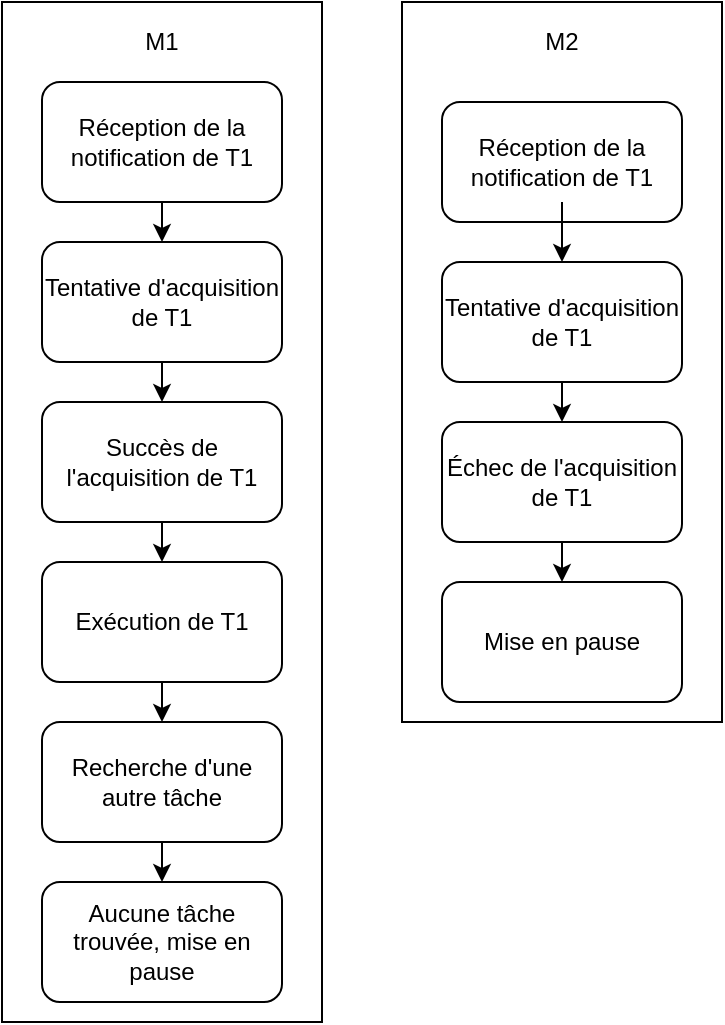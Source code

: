<mxfile version="13.6.2" type="device" pages="2"><diagram id="Yv_DzW9APrWCr88Vio4G" name="Page-1"><mxGraphModel dx="1026" dy="580" grid="1" gridSize="10" guides="1" tooltips="1" connect="1" arrows="1" fold="1" page="1" pageScale="1" pageWidth="827" pageHeight="1169" math="0" shadow="0"><root><mxCell id="0"/><mxCell id="1" parent="0"/><mxCell id="lqR0t3jQgTwelk3YBngX-1" value="" style="rounded=0;whiteSpace=wrap;html=1;fillColor=none;" parent="1" vertex="1"><mxGeometry y="120" width="160" height="510" as="geometry"/></mxCell><mxCell id="lqR0t3jQgTwelk3YBngX-2" value="M1" style="text;html=1;strokeColor=none;fillColor=none;align=center;verticalAlign=middle;whiteSpace=wrap;rounded=0;" parent="1" vertex="1"><mxGeometry y="120" width="160" height="40" as="geometry"/></mxCell><mxCell id="lqR0t3jQgTwelk3YBngX-3" value="" style="rounded=0;whiteSpace=wrap;html=1;fillColor=none;" parent="1" vertex="1"><mxGeometry x="200" y="120" width="160" height="360" as="geometry"/></mxCell><mxCell id="lqR0t3jQgTwelk3YBngX-4" value="M2" style="text;html=1;strokeColor=none;fillColor=none;align=center;verticalAlign=middle;whiteSpace=wrap;rounded=0;" parent="1" vertex="1"><mxGeometry x="200" y="120" width="160" height="40" as="geometry"/></mxCell><mxCell id="lqR0t3jQgTwelk3YBngX-5" value="Réception de la notification de T1" style="rounded=1;whiteSpace=wrap;html=1;fillColor=none;" parent="1" vertex="1"><mxGeometry x="20" y="160" width="120" height="60" as="geometry"/></mxCell><mxCell id="lqR0t3jQgTwelk3YBngX-6" value="Réception de la notification de T1" style="rounded=1;whiteSpace=wrap;html=1;fillColor=none;" parent="1" vertex="1"><mxGeometry x="220" y="170" width="120" height="60" as="geometry"/></mxCell><mxCell id="lqR0t3jQgTwelk3YBngX-7" value="Tentative d'acquisition de T1" style="rounded=1;whiteSpace=wrap;html=1;fillColor=none;" parent="1" vertex="1"><mxGeometry x="20" y="240" width="120" height="60" as="geometry"/></mxCell><mxCell id="lqR0t3jQgTwelk3YBngX-8" value="Succès de l'acquisition de T1" style="rounded=1;whiteSpace=wrap;html=1;fillColor=none;" parent="1" vertex="1"><mxGeometry x="20" y="320" width="120" height="60" as="geometry"/></mxCell><mxCell id="lqR0t3jQgTwelk3YBngX-9" value="Exécution de T1" style="rounded=1;whiteSpace=wrap;html=1;fillColor=none;" parent="1" vertex="1"><mxGeometry x="20" y="400" width="120" height="60" as="geometry"/></mxCell><mxCell id="lqR0t3jQgTwelk3YBngX-10" value="Recherche d'une autre tâche" style="rounded=1;whiteSpace=wrap;html=1;fillColor=none;" parent="1" vertex="1"><mxGeometry x="20" y="480" width="120" height="60" as="geometry"/></mxCell><mxCell id="lqR0t3jQgTwelk3YBngX-11" value="Aucune tâche trouvée, mise en pause" style="rounded=1;whiteSpace=wrap;html=1;fillColor=none;" parent="1" vertex="1"><mxGeometry x="20" y="560" width="120" height="60" as="geometry"/></mxCell><mxCell id="lqR0t3jQgTwelk3YBngX-12" value="Tentative d'acquisition de T1" style="rounded=1;whiteSpace=wrap;html=1;fillColor=none;" parent="1" vertex="1"><mxGeometry x="220" y="250" width="120" height="60" as="geometry"/></mxCell><mxCell id="lqR0t3jQgTwelk3YBngX-13" value="Échec de l'acquisition de T1" style="rounded=1;whiteSpace=wrap;html=1;fillColor=none;" parent="1" vertex="1"><mxGeometry x="220" y="330" width="120" height="60" as="geometry"/></mxCell><mxCell id="lqR0t3jQgTwelk3YBngX-14" value="Mise en pause" style="rounded=1;whiteSpace=wrap;html=1;fillColor=none;" parent="1" vertex="1"><mxGeometry x="220" y="410" width="120" height="60" as="geometry"/></mxCell><mxCell id="lqR0t3jQgTwelk3YBngX-15" value="" style="endArrow=classic;html=1;entryX=0.5;entryY=0;entryDx=0;entryDy=0;" parent="1" target="lqR0t3jQgTwelk3YBngX-7" edge="1"><mxGeometry width="50" height="50" relative="1" as="geometry"><mxPoint x="80" y="220" as="sourcePoint"/><mxPoint x="230" y="330" as="targetPoint"/></mxGeometry></mxCell><mxCell id="lqR0t3jQgTwelk3YBngX-18" value="" style="endArrow=classic;html=1;entryX=0.5;entryY=0;entryDx=0;entryDy=0;exitX=0.5;exitY=1;exitDx=0;exitDy=0;" parent="1" source="lqR0t3jQgTwelk3YBngX-7" target="lqR0t3jQgTwelk3YBngX-8" edge="1"><mxGeometry width="50" height="50" relative="1" as="geometry"><mxPoint x="90" y="230" as="sourcePoint"/><mxPoint x="90" y="250" as="targetPoint"/></mxGeometry></mxCell><mxCell id="lqR0t3jQgTwelk3YBngX-19" value="" style="endArrow=classic;html=1;exitX=0.5;exitY=1;exitDx=0;exitDy=0;entryX=0.5;entryY=0;entryDx=0;entryDy=0;" parent="1" source="lqR0t3jQgTwelk3YBngX-8" target="lqR0t3jQgTwelk3YBngX-9" edge="1"><mxGeometry width="50" height="50" relative="1" as="geometry"><mxPoint x="90" y="310" as="sourcePoint"/><mxPoint x="90" y="330" as="targetPoint"/></mxGeometry></mxCell><mxCell id="lqR0t3jQgTwelk3YBngX-20" value="" style="endArrow=classic;html=1;exitX=0.5;exitY=1;exitDx=0;exitDy=0;entryX=0.5;entryY=0;entryDx=0;entryDy=0;" parent="1" source="lqR0t3jQgTwelk3YBngX-9" target="lqR0t3jQgTwelk3YBngX-10" edge="1"><mxGeometry width="50" height="50" relative="1" as="geometry"><mxPoint x="90" y="390" as="sourcePoint"/><mxPoint x="90" y="410" as="targetPoint"/></mxGeometry></mxCell><mxCell id="lqR0t3jQgTwelk3YBngX-21" value="" style="endArrow=classic;html=1;exitX=0.5;exitY=1;exitDx=0;exitDy=0;entryX=0.5;entryY=0;entryDx=0;entryDy=0;" parent="1" source="lqR0t3jQgTwelk3YBngX-10" target="lqR0t3jQgTwelk3YBngX-11" edge="1"><mxGeometry width="50" height="50" relative="1" as="geometry"><mxPoint x="100" y="400" as="sourcePoint"/><mxPoint x="100" y="420" as="targetPoint"/></mxGeometry></mxCell><mxCell id="lqR0t3jQgTwelk3YBngX-22" value="" style="endArrow=classic;html=1;" parent="1" target="lqR0t3jQgTwelk3YBngX-12" edge="1"><mxGeometry width="50" height="50" relative="1" as="geometry"><mxPoint x="280" y="220" as="sourcePoint"/><mxPoint x="110" y="430" as="targetPoint"/></mxGeometry></mxCell><mxCell id="lqR0t3jQgTwelk3YBngX-23" value="" style="endArrow=classic;html=1;exitX=0.5;exitY=1;exitDx=0;exitDy=0;entryX=0.5;entryY=0;entryDx=0;entryDy=0;" parent="1" source="lqR0t3jQgTwelk3YBngX-12" target="lqR0t3jQgTwelk3YBngX-13" edge="1"><mxGeometry width="50" height="50" relative="1" as="geometry"><mxPoint x="290" y="230" as="sourcePoint"/><mxPoint x="290" y="250" as="targetPoint"/></mxGeometry></mxCell><mxCell id="lqR0t3jQgTwelk3YBngX-24" value="" style="endArrow=classic;html=1;exitX=0.5;exitY=1;exitDx=0;exitDy=0;entryX=0.5;entryY=0;entryDx=0;entryDy=0;" parent="1" source="lqR0t3jQgTwelk3YBngX-13" target="lqR0t3jQgTwelk3YBngX-14" edge="1"><mxGeometry width="50" height="50" relative="1" as="geometry"><mxPoint x="290" y="310" as="sourcePoint"/><mxPoint x="290" y="330" as="targetPoint"/></mxGeometry></mxCell><mxCell id="hsaCED3lKIhRp7vWzs2w-1" style="edgeStyle=orthogonalEdgeStyle;rounded=0;orthogonalLoop=1;jettySize=auto;html=1;exitX=0.5;exitY=1;exitDx=0;exitDy=0;" edge="1" parent="1" source="lqR0t3jQgTwelk3YBngX-3" target="lqR0t3jQgTwelk3YBngX-3"><mxGeometry relative="1" as="geometry"/></mxCell></root></mxGraphModel></diagram><diagram id="xSON4XgiseZy8Gem4yNX" name="Page-2"><mxGraphModel dx="1053" dy="580" grid="1" gridSize="10" guides="1" tooltips="1" connect="1" arrows="1" fold="1" page="1" pageScale="1" pageWidth="827" pageHeight="1169" math="0" shadow="0"><root><mxCell id="KpRULJVlX0RGza6REJBB-0"/><mxCell id="KpRULJVlX0RGza6REJBB-1" parent="KpRULJVlX0RGza6REJBB-0"/><mxCell id="0tsT4zpxxHKS-JBBsOnM-0" value="" style="rounded=0;whiteSpace=wrap;html=1;fillColor=none;" vertex="1" parent="KpRULJVlX0RGza6REJBB-1"><mxGeometry y="120" width="160" height="510" as="geometry"/></mxCell><mxCell id="0tsT4zpxxHKS-JBBsOnM-1" value="M1" style="text;html=1;strokeColor=none;fillColor=none;align=center;verticalAlign=middle;whiteSpace=wrap;rounded=0;" vertex="1" parent="KpRULJVlX0RGza6REJBB-1"><mxGeometry y="120" width="160" height="40" as="geometry"/></mxCell><mxCell id="0tsT4zpxxHKS-JBBsOnM-2" value="" style="rounded=0;whiteSpace=wrap;html=1;fillColor=none;" vertex="1" parent="KpRULJVlX0RGza6REJBB-1"><mxGeometry x="200" y="120" width="160" height="430" as="geometry"/></mxCell><mxCell id="0tsT4zpxxHKS-JBBsOnM-3" value="M2" style="text;html=1;strokeColor=none;fillColor=none;align=center;verticalAlign=middle;whiteSpace=wrap;rounded=0;" vertex="1" parent="KpRULJVlX0RGza6REJBB-1"><mxGeometry x="200" y="120" width="160" height="40" as="geometry"/></mxCell><mxCell id="0tsT4zpxxHKS-JBBsOnM-4" value="Réception de la notification de T1" style="rounded=1;whiteSpace=wrap;html=1;fillColor=none;" vertex="1" parent="KpRULJVlX0RGza6REJBB-1"><mxGeometry x="20" y="160" width="120" height="60" as="geometry"/></mxCell><mxCell id="0tsT4zpxxHKS-JBBsOnM-5" value="Réception de la notification de T1" style="rounded=1;whiteSpace=wrap;html=1;fillColor=none;" vertex="1" parent="KpRULJVlX0RGza6REJBB-1"><mxGeometry x="220" y="160" width="120" height="60" as="geometry"/></mxCell><mxCell id="0tsT4zpxxHKS-JBBsOnM-6" value="Tentative d'acquisition de T1" style="rounded=1;whiteSpace=wrap;html=1;fillColor=none;" vertex="1" parent="KpRULJVlX0RGza6REJBB-1"><mxGeometry x="20" y="240" width="120" height="60" as="geometry"/></mxCell><mxCell id="0tsT4zpxxHKS-JBBsOnM-7" value="Succès de l'acquisition de T1" style="rounded=1;whiteSpace=wrap;html=1;fillColor=none;" vertex="1" parent="KpRULJVlX0RGza6REJBB-1"><mxGeometry x="20" y="320" width="120" height="60" as="geometry"/></mxCell><mxCell id="0tsT4zpxxHKS-JBBsOnM-8" value="Exécution de T1" style="rounded=1;whiteSpace=wrap;html=1;fillColor=none;" vertex="1" parent="KpRULJVlX0RGza6REJBB-1"><mxGeometry x="20" y="400" width="120" height="60" as="geometry"/></mxCell><mxCell id="0tsT4zpxxHKS-JBBsOnM-9" value="Recherche d'une autre tâche" style="rounded=1;whiteSpace=wrap;html=1;fillColor=none;" vertex="1" parent="KpRULJVlX0RGza6REJBB-1"><mxGeometry x="20" y="480" width="120" height="60" as="geometry"/></mxCell><mxCell id="0tsT4zpxxHKS-JBBsOnM-10" value="Aucune tâche trouvée, mise en pause" style="rounded=1;whiteSpace=wrap;html=1;fillColor=none;" vertex="1" parent="KpRULJVlX0RGza6REJBB-1"><mxGeometry x="20" y="560" width="120" height="60" as="geometry"/></mxCell><mxCell id="0tsT4zpxxHKS-JBBsOnM-11" value="Tentative d'acquisition de T1" style="rounded=1;whiteSpace=wrap;html=1;fillColor=none;" vertex="1" parent="KpRULJVlX0RGza6REJBB-1"><mxGeometry x="220" y="320" width="120" height="60" as="geometry"/></mxCell><mxCell id="0tsT4zpxxHKS-JBBsOnM-12" value="Échec de l'acquisition de T1" style="rounded=1;whiteSpace=wrap;html=1;fillColor=none;" vertex="1" parent="KpRULJVlX0RGza6REJBB-1"><mxGeometry x="220" y="400" width="120" height="60" as="geometry"/></mxCell><mxCell id="0tsT4zpxxHKS-JBBsOnM-13" value="Mise en pause" style="rounded=1;whiteSpace=wrap;html=1;fillColor=none;" vertex="1" parent="KpRULJVlX0RGza6REJBB-1"><mxGeometry x="220" y="480" width="120" height="60" as="geometry"/></mxCell><mxCell id="0tsT4zpxxHKS-JBBsOnM-14" value="" style="endArrow=classic;html=1;entryX=0.5;entryY=0;entryDx=0;entryDy=0;" edge="1" parent="KpRULJVlX0RGza6REJBB-1" target="0tsT4zpxxHKS-JBBsOnM-6"><mxGeometry width="50" height="50" relative="1" as="geometry"><mxPoint x="80" y="220" as="sourcePoint"/><mxPoint x="230" y="330" as="targetPoint"/></mxGeometry></mxCell><mxCell id="0tsT4zpxxHKS-JBBsOnM-15" value="" style="endArrow=classic;html=1;entryX=0.5;entryY=0;entryDx=0;entryDy=0;exitX=0.5;exitY=1;exitDx=0;exitDy=0;" edge="1" parent="KpRULJVlX0RGza6REJBB-1" source="0tsT4zpxxHKS-JBBsOnM-6" target="0tsT4zpxxHKS-JBBsOnM-7"><mxGeometry width="50" height="50" relative="1" as="geometry"><mxPoint x="90" y="230" as="sourcePoint"/><mxPoint x="90" y="250" as="targetPoint"/></mxGeometry></mxCell><mxCell id="0tsT4zpxxHKS-JBBsOnM-16" value="" style="endArrow=classic;html=1;exitX=0.5;exitY=1;exitDx=0;exitDy=0;entryX=0.5;entryY=0;entryDx=0;entryDy=0;" edge="1" parent="KpRULJVlX0RGza6REJBB-1" source="0tsT4zpxxHKS-JBBsOnM-7" target="0tsT4zpxxHKS-JBBsOnM-8"><mxGeometry width="50" height="50" relative="1" as="geometry"><mxPoint x="90" y="310" as="sourcePoint"/><mxPoint x="90" y="330" as="targetPoint"/></mxGeometry></mxCell><mxCell id="0tsT4zpxxHKS-JBBsOnM-17" value="" style="endArrow=classic;html=1;exitX=0.5;exitY=1;exitDx=0;exitDy=0;entryX=0.5;entryY=0;entryDx=0;entryDy=0;" edge="1" parent="KpRULJVlX0RGza6REJBB-1" source="0tsT4zpxxHKS-JBBsOnM-8" target="0tsT4zpxxHKS-JBBsOnM-9"><mxGeometry width="50" height="50" relative="1" as="geometry"><mxPoint x="90" y="390" as="sourcePoint"/><mxPoint x="90" y="410" as="targetPoint"/></mxGeometry></mxCell><mxCell id="0tsT4zpxxHKS-JBBsOnM-18" value="" style="endArrow=classic;html=1;exitX=0.5;exitY=1;exitDx=0;exitDy=0;entryX=0.5;entryY=0;entryDx=0;entryDy=0;" edge="1" parent="KpRULJVlX0RGza6REJBB-1" source="0tsT4zpxxHKS-JBBsOnM-9" target="0tsT4zpxxHKS-JBBsOnM-10"><mxGeometry width="50" height="50" relative="1" as="geometry"><mxPoint x="100" y="400" as="sourcePoint"/><mxPoint x="100" y="420" as="targetPoint"/></mxGeometry></mxCell><mxCell id="0tsT4zpxxHKS-JBBsOnM-19" value="" style="endArrow=classic;html=1;" edge="1" parent="KpRULJVlX0RGza6REJBB-1" target="0tsT4zpxxHKS-JBBsOnM-11"><mxGeometry width="50" height="50" relative="1" as="geometry"><mxPoint x="280" y="220" as="sourcePoint"/><mxPoint x="110" y="430" as="targetPoint"/></mxGeometry></mxCell><mxCell id="0tsT4zpxxHKS-JBBsOnM-20" value="" style="endArrow=classic;html=1;exitX=0.5;exitY=1;exitDx=0;exitDy=0;entryX=0.5;entryY=0;entryDx=0;entryDy=0;" edge="1" parent="KpRULJVlX0RGza6REJBB-1" source="0tsT4zpxxHKS-JBBsOnM-11" target="0tsT4zpxxHKS-JBBsOnM-12"><mxGeometry width="50" height="50" relative="1" as="geometry"><mxPoint x="290" y="230" as="sourcePoint"/><mxPoint x="290" y="250" as="targetPoint"/></mxGeometry></mxCell><mxCell id="0tsT4zpxxHKS-JBBsOnM-21" value="" style="endArrow=classic;html=1;exitX=0.5;exitY=1;exitDx=0;exitDy=0;entryX=0.5;entryY=0;entryDx=0;entryDy=0;" edge="1" parent="KpRULJVlX0RGza6REJBB-1" source="0tsT4zpxxHKS-JBBsOnM-12" target="0tsT4zpxxHKS-JBBsOnM-13"><mxGeometry width="50" height="50" relative="1" as="geometry"><mxPoint x="290" y="310" as="sourcePoint"/><mxPoint x="290" y="330" as="targetPoint"/></mxGeometry></mxCell></root></mxGraphModel></diagram></mxfile>